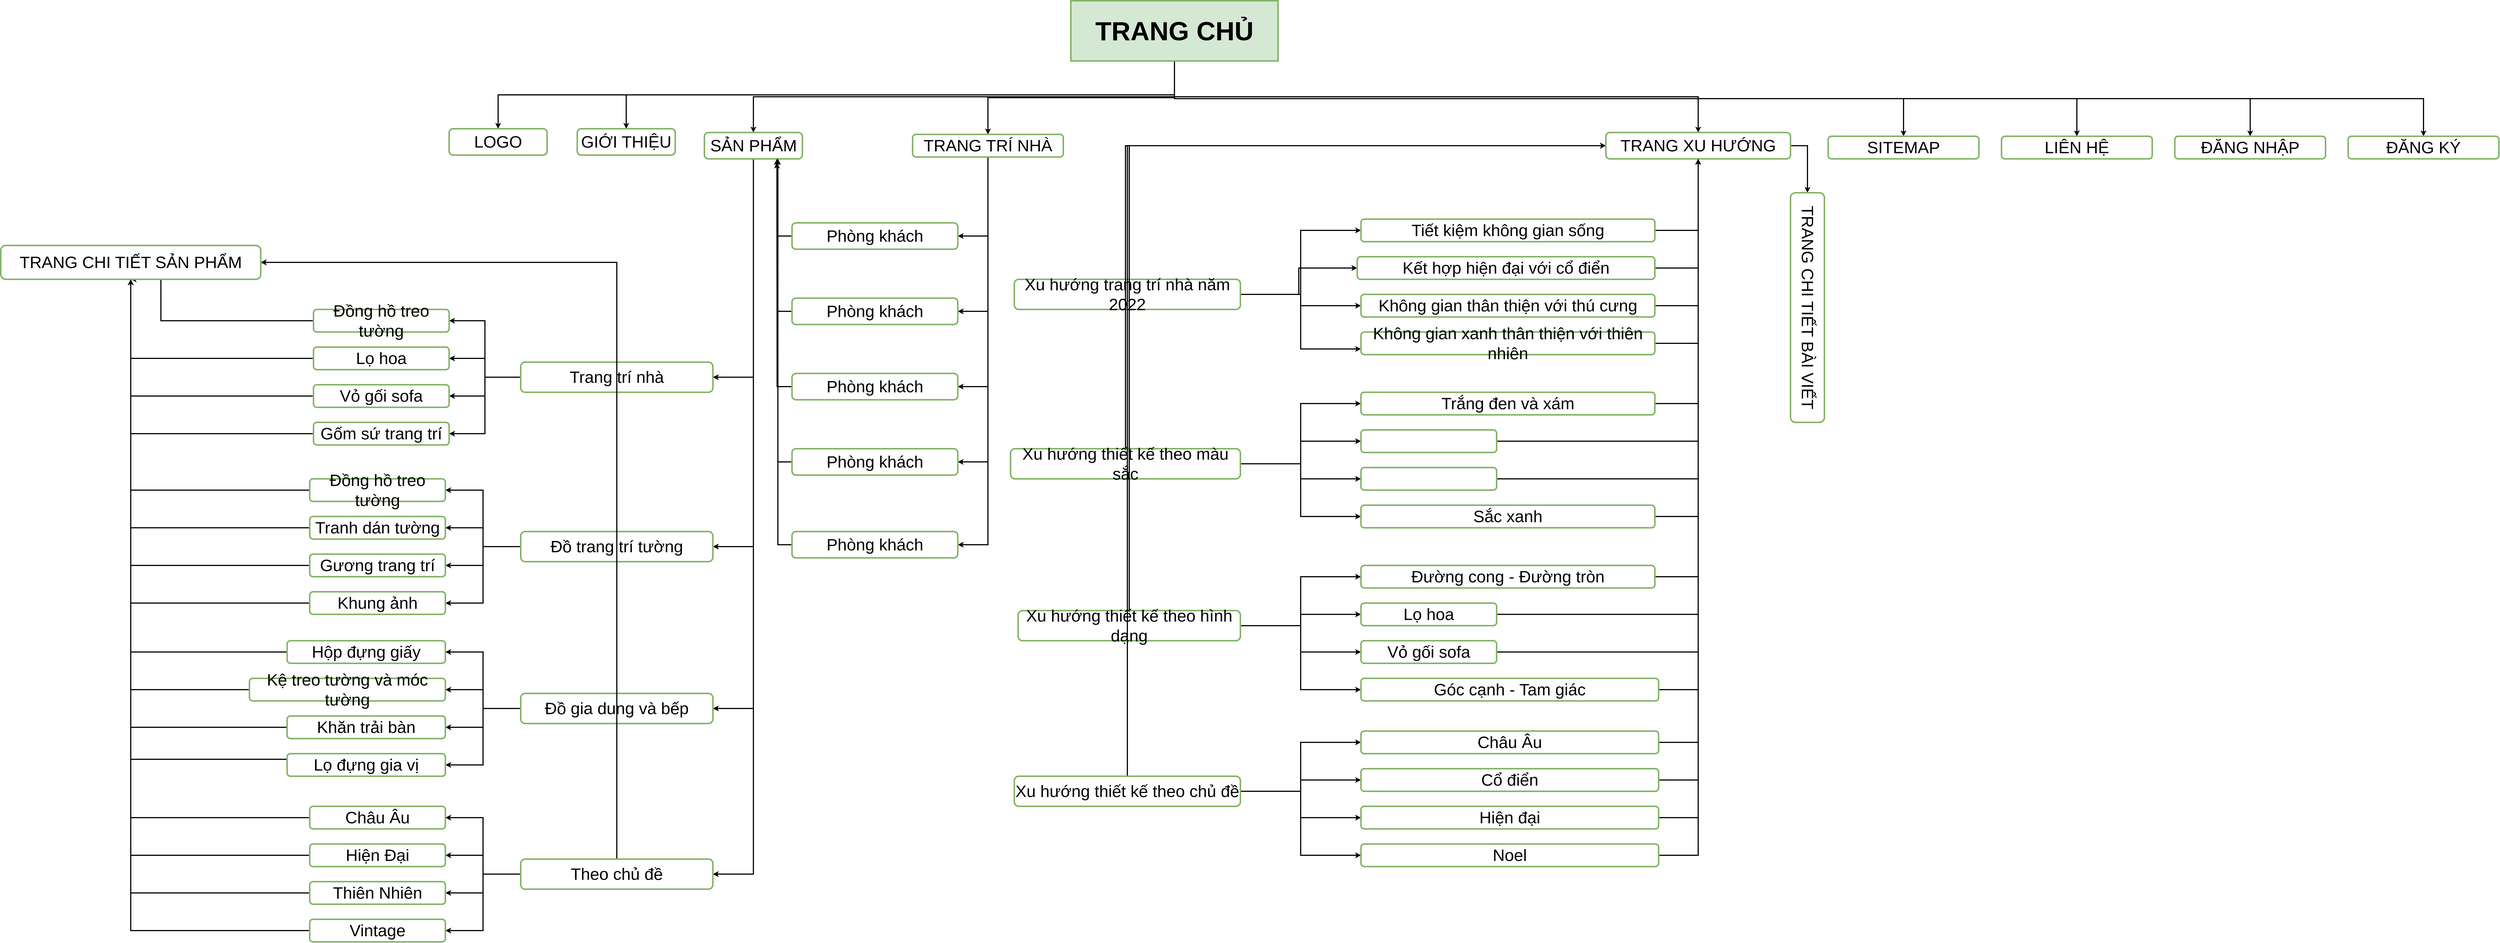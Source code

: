 <mxfile version="17.4.5" type="github">
  <diagram name="Page-1" id="b98fa263-6416-c6ec-5b7d-78bf54ef71d0">
    <mxGraphModel dx="6502.5" dy="1035" grid="1" gridSize="10" guides="1" tooltips="1" connect="1" arrows="1" fold="1" page="1" pageScale="1.5" pageWidth="1169" pageHeight="826" background="none" math="0" shadow="0">
      <root>
        <mxCell id="0" style=";html=1;" />
        <mxCell id="1" style=";html=1;" parent="0" />
        <mxCell id="fT6H2aRPv0KJ0h8OOyfa-198" style="edgeStyle=orthogonalEdgeStyle;rounded=0;orthogonalLoop=1;jettySize=auto;html=1;exitX=0.5;exitY=1;exitDx=0;exitDy=0;entryX=0.5;entryY=0;entryDx=0;entryDy=0;fontSize=44;strokeWidth=3;" parent="1" source="fT6H2aRPv0KJ0h8OOyfa-159" target="fT6H2aRPv0KJ0h8OOyfa-163" edge="1">
          <mxGeometry relative="1" as="geometry" />
        </mxCell>
        <mxCell id="fT6H2aRPv0KJ0h8OOyfa-199" style="edgeStyle=orthogonalEdgeStyle;rounded=0;orthogonalLoop=1;jettySize=auto;html=1;exitX=0.5;exitY=1;exitDx=0;exitDy=0;entryX=0.5;entryY=0;entryDx=0;entryDy=0;fontSize=44;strokeWidth=3;" parent="1" source="fT6H2aRPv0KJ0h8OOyfa-159" target="fT6H2aRPv0KJ0h8OOyfa-166" edge="1">
          <mxGeometry relative="1" as="geometry" />
        </mxCell>
        <mxCell id="fT6H2aRPv0KJ0h8OOyfa-202" style="edgeStyle=orthogonalEdgeStyle;rounded=0;orthogonalLoop=1;jettySize=auto;html=1;exitX=0.5;exitY=1;exitDx=0;exitDy=0;fontSize=44;strokeWidth=3;" parent="1" source="fT6H2aRPv0KJ0h8OOyfa-159" target="fT6H2aRPv0KJ0h8OOyfa-201" edge="1">
          <mxGeometry relative="1" as="geometry" />
        </mxCell>
        <mxCell id="fT6H2aRPv0KJ0h8OOyfa-334" style="edgeStyle=orthogonalEdgeStyle;rounded=0;orthogonalLoop=1;jettySize=auto;html=1;exitX=0.5;exitY=1;exitDx=0;exitDy=0;entryX=0.5;entryY=0;entryDx=0;entryDy=0;fontSize=44;strokeWidth=3;" parent="1" source="fT6H2aRPv0KJ0h8OOyfa-159" target="fT6H2aRPv0KJ0h8OOyfa-276" edge="1">
          <mxGeometry relative="1" as="geometry" />
        </mxCell>
        <mxCell id="fT6H2aRPv0KJ0h8OOyfa-515" style="edgeStyle=orthogonalEdgeStyle;rounded=0;orthogonalLoop=1;jettySize=auto;html=1;exitX=0.5;exitY=1;exitDx=0;exitDy=0;entryX=0.5;entryY=0;entryDx=0;entryDy=0;fontSize=44;strokeWidth=3;" parent="1" source="fT6H2aRPv0KJ0h8OOyfa-159" target="fT6H2aRPv0KJ0h8OOyfa-393" edge="1">
          <mxGeometry relative="1" as="geometry" />
        </mxCell>
        <mxCell id="fT6H2aRPv0KJ0h8OOyfa-521" style="edgeStyle=orthogonalEdgeStyle;rounded=0;orthogonalLoop=1;jettySize=auto;html=1;exitX=0.5;exitY=1;exitDx=0;exitDy=0;entryX=0.5;entryY=0;entryDx=0;entryDy=0;fontSize=44;strokeWidth=3;" parent="1" source="fT6H2aRPv0KJ0h8OOyfa-159" target="fT6H2aRPv0KJ0h8OOyfa-518" edge="1">
          <mxGeometry relative="1" as="geometry" />
        </mxCell>
        <mxCell id="fT6H2aRPv0KJ0h8OOyfa-522" style="edgeStyle=orthogonalEdgeStyle;rounded=0;orthogonalLoop=1;jettySize=auto;html=1;exitX=0.5;exitY=1;exitDx=0;exitDy=0;entryX=0.5;entryY=0;entryDx=0;entryDy=0;fontSize=44;strokeWidth=3;" parent="1" source="fT6H2aRPv0KJ0h8OOyfa-159" target="fT6H2aRPv0KJ0h8OOyfa-519" edge="1">
          <mxGeometry relative="1" as="geometry" />
        </mxCell>
        <mxCell id="fT6H2aRPv0KJ0h8OOyfa-526" style="edgeStyle=orthogonalEdgeStyle;rounded=0;orthogonalLoop=1;jettySize=auto;html=1;exitX=0.5;exitY=1;exitDx=0;exitDy=0;entryX=0.5;entryY=0;entryDx=0;entryDy=0;fontSize=44;strokeWidth=3;" parent="1" source="fT6H2aRPv0KJ0h8OOyfa-159" target="fT6H2aRPv0KJ0h8OOyfa-523" edge="1">
          <mxGeometry relative="1" as="geometry" />
        </mxCell>
        <mxCell id="fT6H2aRPv0KJ0h8OOyfa-527" style="edgeStyle=orthogonalEdgeStyle;rounded=0;orthogonalLoop=1;jettySize=auto;html=1;exitX=0.5;exitY=1;exitDx=0;exitDy=0;entryX=0.5;entryY=0;entryDx=0;entryDy=0;fontSize=44;strokeWidth=3;" parent="1" source="fT6H2aRPv0KJ0h8OOyfa-159" target="fT6H2aRPv0KJ0h8OOyfa-524" edge="1">
          <mxGeometry relative="1" as="geometry" />
        </mxCell>
        <mxCell id="fT6H2aRPv0KJ0h8OOyfa-159" value="TRANG CHỦ" style="rounded=0;whiteSpace=wrap;html=1;strokeColor=#82B366;fontSize=70;fillColor=#d5e8d4;strokeWidth=4;fontStyle=1" parent="1" vertex="1">
          <mxGeometry x="1660" y="1660" width="550" height="160" as="geometry" />
        </mxCell>
        <mxCell id="fT6H2aRPv0KJ0h8OOyfa-163" value="LOGO" style="rounded=1;whiteSpace=wrap;html=1;fontSize=44;strokeColor=#82B366;strokeWidth=4;" parent="1" vertex="1">
          <mxGeometry x="10" y="2000" width="260" height="70" as="geometry" />
        </mxCell>
        <mxCell id="fT6H2aRPv0KJ0h8OOyfa-166" value="GIỚI THIỆU" style="rounded=1;whiteSpace=wrap;html=1;fontSize=44;strokeColor=#82B366;strokeWidth=4;" parent="1" vertex="1">
          <mxGeometry x="350" y="2000" width="260" height="70" as="geometry" />
        </mxCell>
        <mxCell id="fT6H2aRPv0KJ0h8OOyfa-240" style="edgeStyle=orthogonalEdgeStyle;rounded=0;orthogonalLoop=1;jettySize=auto;html=1;exitX=0;exitY=0.5;exitDx=0;exitDy=0;entryX=1;entryY=0.5;entryDx=0;entryDy=0;fontSize=44;strokeWidth=3;" parent="1" source="fT6H2aRPv0KJ0h8OOyfa-184" target="fT6H2aRPv0KJ0h8OOyfa-185" edge="1">
          <mxGeometry relative="1" as="geometry" />
        </mxCell>
        <mxCell id="fT6H2aRPv0KJ0h8OOyfa-243" style="edgeStyle=orthogonalEdgeStyle;rounded=0;orthogonalLoop=1;jettySize=auto;html=1;exitX=0;exitY=0.5;exitDx=0;exitDy=0;entryX=1;entryY=0.5;entryDx=0;entryDy=0;fontSize=44;strokeWidth=3;" parent="1" source="fT6H2aRPv0KJ0h8OOyfa-184" target="fT6H2aRPv0KJ0h8OOyfa-188" edge="1">
          <mxGeometry relative="1" as="geometry" />
        </mxCell>
        <mxCell id="fT6H2aRPv0KJ0h8OOyfa-244" style="edgeStyle=orthogonalEdgeStyle;rounded=0;orthogonalLoop=1;jettySize=auto;html=1;exitX=0;exitY=0.5;exitDx=0;exitDy=0;entryX=1;entryY=0.5;entryDx=0;entryDy=0;fontSize=44;strokeWidth=3;" parent="1" source="fT6H2aRPv0KJ0h8OOyfa-184" target="fT6H2aRPv0KJ0h8OOyfa-187" edge="1">
          <mxGeometry relative="1" as="geometry" />
        </mxCell>
        <mxCell id="fT6H2aRPv0KJ0h8OOyfa-245" style="edgeStyle=orthogonalEdgeStyle;rounded=0;orthogonalLoop=1;jettySize=auto;html=1;exitX=0;exitY=0.5;exitDx=0;exitDy=0;entryX=1;entryY=0.5;entryDx=0;entryDy=0;fontSize=44;strokeWidth=3;" parent="1" source="fT6H2aRPv0KJ0h8OOyfa-184" target="fT6H2aRPv0KJ0h8OOyfa-186" edge="1">
          <mxGeometry relative="1" as="geometry" />
        </mxCell>
        <mxCell id="fT6H2aRPv0KJ0h8OOyfa-313" style="edgeStyle=orthogonalEdgeStyle;rounded=0;orthogonalLoop=1;jettySize=auto;html=1;exitX=0.5;exitY=0;exitDx=0;exitDy=0;entryX=1;entryY=0.5;entryDx=0;entryDy=0;fontSize=44;strokeWidth=3;" parent="1" source="fT6H2aRPv0KJ0h8OOyfa-184" target="fT6H2aRPv0KJ0h8OOyfa-277" edge="1">
          <mxGeometry relative="1" as="geometry" />
        </mxCell>
        <mxCell id="fT6H2aRPv0KJ0h8OOyfa-184" value="Trang trí nhà" style="rounded=1;whiteSpace=wrap;html=1;fontSize=44;strokeColor=#82B366;strokeWidth=4;" parent="1" vertex="1">
          <mxGeometry x="200" y="2620" width="510" height="80" as="geometry" />
        </mxCell>
        <mxCell id="fT6H2aRPv0KJ0h8OOyfa-280" style="edgeStyle=orthogonalEdgeStyle;rounded=0;orthogonalLoop=1;jettySize=auto;html=1;exitX=0;exitY=0.5;exitDx=0;exitDy=0;entryX=0.5;entryY=1;entryDx=0;entryDy=0;fontSize=44;strokeWidth=3;" parent="1" source="fT6H2aRPv0KJ0h8OOyfa-185" target="fT6H2aRPv0KJ0h8OOyfa-277" edge="1">
          <mxGeometry relative="1" as="geometry">
            <Array as="points">
              <mxPoint x="-755" y="2510" />
            </Array>
          </mxGeometry>
        </mxCell>
        <mxCell id="fT6H2aRPv0KJ0h8OOyfa-185" value="Đồng hồ treo tường" style="rounded=1;whiteSpace=wrap;html=1;fontSize=44;strokeColor=#82B366;strokeWidth=4;" parent="1" vertex="1">
          <mxGeometry x="-350" y="2480" width="360" height="60" as="geometry" />
        </mxCell>
        <mxCell id="fT6H2aRPv0KJ0h8OOyfa-281" style="edgeStyle=orthogonalEdgeStyle;rounded=0;orthogonalLoop=1;jettySize=auto;html=1;exitX=0;exitY=0.5;exitDx=0;exitDy=0;entryX=0.5;entryY=1;entryDx=0;entryDy=0;fontSize=44;strokeWidth=3;" parent="1" source="fT6H2aRPv0KJ0h8OOyfa-186" target="fT6H2aRPv0KJ0h8OOyfa-277" edge="1">
          <mxGeometry relative="1" as="geometry" />
        </mxCell>
        <mxCell id="fT6H2aRPv0KJ0h8OOyfa-186" value="Lọ hoa" style="rounded=1;whiteSpace=wrap;html=1;fontSize=44;strokeColor=#82B366;strokeWidth=4;" parent="1" vertex="1">
          <mxGeometry x="-350" y="2580" width="360" height="60" as="geometry" />
        </mxCell>
        <mxCell id="fT6H2aRPv0KJ0h8OOyfa-282" style="edgeStyle=orthogonalEdgeStyle;rounded=0;orthogonalLoop=1;jettySize=auto;html=1;exitX=0;exitY=0.5;exitDx=0;exitDy=0;entryX=0.5;entryY=1;entryDx=0;entryDy=0;fontSize=44;strokeWidth=3;" parent="1" source="fT6H2aRPv0KJ0h8OOyfa-187" target="fT6H2aRPv0KJ0h8OOyfa-277" edge="1">
          <mxGeometry relative="1" as="geometry" />
        </mxCell>
        <mxCell id="fT6H2aRPv0KJ0h8OOyfa-187" value="Vỏ gối sofa" style="rounded=1;whiteSpace=wrap;html=1;fontSize=44;strokeColor=#82B366;strokeWidth=4;" parent="1" vertex="1">
          <mxGeometry x="-350" y="2680" width="360" height="60" as="geometry" />
        </mxCell>
        <mxCell id="fT6H2aRPv0KJ0h8OOyfa-284" style="edgeStyle=orthogonalEdgeStyle;rounded=0;orthogonalLoop=1;jettySize=auto;html=1;exitX=0;exitY=0.5;exitDx=0;exitDy=0;entryX=0.5;entryY=1;entryDx=0;entryDy=0;fontSize=44;strokeWidth=3;" parent="1" source="fT6H2aRPv0KJ0h8OOyfa-188" target="fT6H2aRPv0KJ0h8OOyfa-277" edge="1">
          <mxGeometry relative="1" as="geometry" />
        </mxCell>
        <mxCell id="fT6H2aRPv0KJ0h8OOyfa-188" value="Gốm sứ trang trí" style="rounded=1;whiteSpace=wrap;html=1;fontSize=44;strokeColor=#82B366;strokeWidth=4;" parent="1" vertex="1">
          <mxGeometry x="-350" y="2780" width="360" height="60" as="geometry" />
        </mxCell>
        <mxCell id="fT6H2aRPv0KJ0h8OOyfa-203" style="edgeStyle=orthogonalEdgeStyle;rounded=0;orthogonalLoop=1;jettySize=auto;html=1;exitX=0.5;exitY=1;exitDx=0;exitDy=0;fontSize=44;strokeWidth=3;entryX=1;entryY=0.5;entryDx=0;entryDy=0;entryPerimeter=0;" parent="1" source="fT6H2aRPv0KJ0h8OOyfa-201" target="fT6H2aRPv0KJ0h8OOyfa-184" edge="1">
          <mxGeometry relative="1" as="geometry" />
        </mxCell>
        <mxCell id="fT6H2aRPv0KJ0h8OOyfa-273" style="edgeStyle=orthogonalEdgeStyle;rounded=0;orthogonalLoop=1;jettySize=auto;html=1;exitX=0.5;exitY=1;exitDx=0;exitDy=0;entryX=1;entryY=0.5;entryDx=0;entryDy=0;fontSize=44;strokeWidth=3;" parent="1" source="fT6H2aRPv0KJ0h8OOyfa-201" target="fT6H2aRPv0KJ0h8OOyfa-250" edge="1">
          <mxGeometry relative="1" as="geometry" />
        </mxCell>
        <mxCell id="fT6H2aRPv0KJ0h8OOyfa-274" style="edgeStyle=orthogonalEdgeStyle;rounded=0;orthogonalLoop=1;jettySize=auto;html=1;exitX=0.5;exitY=1;exitDx=0;exitDy=0;entryX=1;entryY=0.5;entryDx=0;entryDy=0;fontSize=44;strokeWidth=3;" parent="1" source="fT6H2aRPv0KJ0h8OOyfa-201" target="fT6H2aRPv0KJ0h8OOyfa-259" edge="1">
          <mxGeometry relative="1" as="geometry" />
        </mxCell>
        <mxCell id="fT6H2aRPv0KJ0h8OOyfa-275" style="edgeStyle=orthogonalEdgeStyle;rounded=0;orthogonalLoop=1;jettySize=auto;html=1;exitX=0.5;exitY=1;exitDx=0;exitDy=0;entryX=1;entryY=0.5;entryDx=0;entryDy=0;fontSize=44;strokeWidth=3;" parent="1" source="fT6H2aRPv0KJ0h8OOyfa-201" target="fT6H2aRPv0KJ0h8OOyfa-268" edge="1">
          <mxGeometry relative="1" as="geometry" />
        </mxCell>
        <mxCell id="fT6H2aRPv0KJ0h8OOyfa-201" value="SẢN PHẨM" style="rounded=1;whiteSpace=wrap;html=1;fontSize=44;strokeColor=#82B366;strokeWidth=4;" parent="1" vertex="1">
          <mxGeometry x="687.5" y="2010" width="260" height="70" as="geometry" />
        </mxCell>
        <mxCell id="fT6H2aRPv0KJ0h8OOyfa-246" style="edgeStyle=orthogonalEdgeStyle;rounded=0;orthogonalLoop=1;jettySize=auto;html=1;exitX=0;exitY=0.5;exitDx=0;exitDy=0;entryX=1;entryY=0.5;entryDx=0;entryDy=0;fontSize=44;strokeWidth=3;" parent="1" source="fT6H2aRPv0KJ0h8OOyfa-250" target="fT6H2aRPv0KJ0h8OOyfa-251" edge="1">
          <mxGeometry relative="1" as="geometry" />
        </mxCell>
        <mxCell id="fT6H2aRPv0KJ0h8OOyfa-247" style="edgeStyle=orthogonalEdgeStyle;rounded=0;orthogonalLoop=1;jettySize=auto;html=1;exitX=0;exitY=0.5;exitDx=0;exitDy=0;entryX=1;entryY=0.5;entryDx=0;entryDy=0;fontSize=44;strokeWidth=3;" parent="1" source="fT6H2aRPv0KJ0h8OOyfa-250" target="fT6H2aRPv0KJ0h8OOyfa-254" edge="1">
          <mxGeometry relative="1" as="geometry" />
        </mxCell>
        <mxCell id="fT6H2aRPv0KJ0h8OOyfa-248" style="edgeStyle=orthogonalEdgeStyle;rounded=0;orthogonalLoop=1;jettySize=auto;html=1;exitX=0;exitY=0.5;exitDx=0;exitDy=0;entryX=1;entryY=0.5;entryDx=0;entryDy=0;fontSize=44;strokeWidth=3;" parent="1" source="fT6H2aRPv0KJ0h8OOyfa-250" target="fT6H2aRPv0KJ0h8OOyfa-253" edge="1">
          <mxGeometry relative="1" as="geometry" />
        </mxCell>
        <mxCell id="fT6H2aRPv0KJ0h8OOyfa-249" style="edgeStyle=orthogonalEdgeStyle;rounded=0;orthogonalLoop=1;jettySize=auto;html=1;exitX=0;exitY=0.5;exitDx=0;exitDy=0;entryX=1;entryY=0.5;entryDx=0;entryDy=0;fontSize=44;strokeWidth=3;" parent="1" source="fT6H2aRPv0KJ0h8OOyfa-250" target="fT6H2aRPv0KJ0h8OOyfa-252" edge="1">
          <mxGeometry relative="1" as="geometry" />
        </mxCell>
        <mxCell id="fT6H2aRPv0KJ0h8OOyfa-299" style="edgeStyle=orthogonalEdgeStyle;rounded=0;orthogonalLoop=1;jettySize=auto;html=1;exitX=0.5;exitY=0;exitDx=0;exitDy=0;entryX=1;entryY=0.5;entryDx=0;entryDy=0;fontSize=44;strokeWidth=3;" parent="1" source="fT6H2aRPv0KJ0h8OOyfa-250" target="fT6H2aRPv0KJ0h8OOyfa-277" edge="1">
          <mxGeometry relative="1" as="geometry" />
        </mxCell>
        <mxCell id="fT6H2aRPv0KJ0h8OOyfa-301" style="edgeStyle=orthogonalEdgeStyle;rounded=0;orthogonalLoop=1;jettySize=auto;html=1;exitX=0.5;exitY=0;exitDx=0;exitDy=0;entryX=1;entryY=0.5;entryDx=0;entryDy=0;fontSize=44;strokeWidth=3;" parent="1" source="fT6H2aRPv0KJ0h8OOyfa-250" target="fT6H2aRPv0KJ0h8OOyfa-277" edge="1">
          <mxGeometry relative="1" as="geometry" />
        </mxCell>
        <mxCell id="fT6H2aRPv0KJ0h8OOyfa-250" value="Đồ trang trí tường" style="rounded=1;whiteSpace=wrap;html=1;fontSize=44;strokeColor=#82B366;strokeWidth=4;" parent="1" vertex="1">
          <mxGeometry x="200" y="3070" width="510" height="80" as="geometry" />
        </mxCell>
        <mxCell id="fT6H2aRPv0KJ0h8OOyfa-285" style="edgeStyle=orthogonalEdgeStyle;rounded=0;orthogonalLoop=1;jettySize=auto;html=1;exitX=0;exitY=0.5;exitDx=0;exitDy=0;entryX=0.5;entryY=1;entryDx=0;entryDy=0;fontSize=44;strokeWidth=3;" parent="1" source="fT6H2aRPv0KJ0h8OOyfa-251" target="fT6H2aRPv0KJ0h8OOyfa-277" edge="1">
          <mxGeometry relative="1" as="geometry" />
        </mxCell>
        <mxCell id="fT6H2aRPv0KJ0h8OOyfa-251" value="Đồng hồ treo tường" style="rounded=1;whiteSpace=wrap;html=1;fontSize=44;strokeColor=#82B366;strokeWidth=4;" parent="1" vertex="1">
          <mxGeometry x="-360" y="2930" width="360" height="60" as="geometry" />
        </mxCell>
        <mxCell id="fT6H2aRPv0KJ0h8OOyfa-312" style="edgeStyle=orthogonalEdgeStyle;rounded=0;orthogonalLoop=1;jettySize=auto;html=1;exitX=0;exitY=0.5;exitDx=0;exitDy=0;entryX=0.5;entryY=1;entryDx=0;entryDy=0;fontSize=44;strokeWidth=3;" parent="1" source="fT6H2aRPv0KJ0h8OOyfa-252" target="fT6H2aRPv0KJ0h8OOyfa-277" edge="1">
          <mxGeometry relative="1" as="geometry" />
        </mxCell>
        <mxCell id="fT6H2aRPv0KJ0h8OOyfa-252" value="Tranh dán tường" style="rounded=1;whiteSpace=wrap;html=1;fontSize=44;strokeColor=#82B366;strokeWidth=4;" parent="1" vertex="1">
          <mxGeometry x="-360" y="3030" width="360" height="60" as="geometry" />
        </mxCell>
        <mxCell id="fT6H2aRPv0KJ0h8OOyfa-287" style="edgeStyle=orthogonalEdgeStyle;rounded=0;orthogonalLoop=1;jettySize=auto;html=1;exitX=0;exitY=0.5;exitDx=0;exitDy=0;entryX=0.5;entryY=1;entryDx=0;entryDy=0;fontSize=44;strokeWidth=3;" parent="1" source="fT6H2aRPv0KJ0h8OOyfa-253" target="fT6H2aRPv0KJ0h8OOyfa-277" edge="1">
          <mxGeometry relative="1" as="geometry" />
        </mxCell>
        <mxCell id="fT6H2aRPv0KJ0h8OOyfa-253" value="Gương trang trí" style="rounded=1;whiteSpace=wrap;html=1;fontSize=44;strokeColor=#82B366;strokeWidth=4;" parent="1" vertex="1">
          <mxGeometry x="-360" y="3130" width="360" height="60" as="geometry" />
        </mxCell>
        <mxCell id="fT6H2aRPv0KJ0h8OOyfa-311" style="edgeStyle=orthogonalEdgeStyle;rounded=0;orthogonalLoop=1;jettySize=auto;html=1;exitX=0;exitY=0.5;exitDx=0;exitDy=0;fontSize=44;strokeWidth=3;entryX=0.5;entryY=1;entryDx=0;entryDy=0;" parent="1" source="fT6H2aRPv0KJ0h8OOyfa-254" target="fT6H2aRPv0KJ0h8OOyfa-277" edge="1">
          <mxGeometry relative="1" as="geometry">
            <mxPoint x="-1370" y="2340" as="targetPoint" />
          </mxGeometry>
        </mxCell>
        <mxCell id="fT6H2aRPv0KJ0h8OOyfa-254" value="Khung ảnh" style="rounded=1;whiteSpace=wrap;html=1;fontSize=44;strokeColor=#82B366;strokeWidth=4;" parent="1" vertex="1">
          <mxGeometry x="-360" y="3230" width="360" height="60" as="geometry" />
        </mxCell>
        <mxCell id="fT6H2aRPv0KJ0h8OOyfa-255" style="edgeStyle=orthogonalEdgeStyle;rounded=0;orthogonalLoop=1;jettySize=auto;html=1;exitX=0;exitY=0.5;exitDx=0;exitDy=0;entryX=1;entryY=0.5;entryDx=0;entryDy=0;fontSize=44;strokeWidth=3;" parent="1" source="fT6H2aRPv0KJ0h8OOyfa-259" target="fT6H2aRPv0KJ0h8OOyfa-260" edge="1">
          <mxGeometry relative="1" as="geometry" />
        </mxCell>
        <mxCell id="fT6H2aRPv0KJ0h8OOyfa-256" style="edgeStyle=orthogonalEdgeStyle;rounded=0;orthogonalLoop=1;jettySize=auto;html=1;exitX=0;exitY=0.5;exitDx=0;exitDy=0;entryX=1;entryY=0.5;entryDx=0;entryDy=0;fontSize=44;strokeWidth=3;" parent="1" source="fT6H2aRPv0KJ0h8OOyfa-259" target="fT6H2aRPv0KJ0h8OOyfa-263" edge="1">
          <mxGeometry relative="1" as="geometry" />
        </mxCell>
        <mxCell id="fT6H2aRPv0KJ0h8OOyfa-257" style="edgeStyle=orthogonalEdgeStyle;rounded=0;orthogonalLoop=1;jettySize=auto;html=1;exitX=0;exitY=0.5;exitDx=0;exitDy=0;entryX=1;entryY=0.5;entryDx=0;entryDy=0;fontSize=44;strokeWidth=3;" parent="1" source="fT6H2aRPv0KJ0h8OOyfa-259" target="fT6H2aRPv0KJ0h8OOyfa-262" edge="1">
          <mxGeometry relative="1" as="geometry" />
        </mxCell>
        <mxCell id="fT6H2aRPv0KJ0h8OOyfa-258" style="edgeStyle=orthogonalEdgeStyle;rounded=0;orthogonalLoop=1;jettySize=auto;html=1;exitX=0;exitY=0.5;exitDx=0;exitDy=0;entryX=1;entryY=0.5;entryDx=0;entryDy=0;fontSize=44;strokeWidth=3;" parent="1" source="fT6H2aRPv0KJ0h8OOyfa-259" target="fT6H2aRPv0KJ0h8OOyfa-261" edge="1">
          <mxGeometry relative="1" as="geometry" />
        </mxCell>
        <mxCell id="fT6H2aRPv0KJ0h8OOyfa-302" style="edgeStyle=orthogonalEdgeStyle;rounded=0;orthogonalLoop=1;jettySize=auto;html=1;exitX=0.5;exitY=0;exitDx=0;exitDy=0;fontSize=44;strokeWidth=3;entryX=1;entryY=0.5;entryDx=0;entryDy=0;" parent="1" source="fT6H2aRPv0KJ0h8OOyfa-259" target="fT6H2aRPv0KJ0h8OOyfa-277" edge="1">
          <mxGeometry relative="1" as="geometry">
            <mxPoint x="-510" y="2280" as="targetPoint" />
          </mxGeometry>
        </mxCell>
        <mxCell id="fT6H2aRPv0KJ0h8OOyfa-259" value="Đồ gia dung và bếp" style="rounded=1;whiteSpace=wrap;html=1;fontSize=44;strokeColor=#82B366;strokeWidth=4;" parent="1" vertex="1">
          <mxGeometry x="200" y="3500" width="510" height="80" as="geometry" />
        </mxCell>
        <mxCell id="fT6H2aRPv0KJ0h8OOyfa-310" style="edgeStyle=orthogonalEdgeStyle;rounded=0;orthogonalLoop=1;jettySize=auto;html=1;exitX=0;exitY=0.5;exitDx=0;exitDy=0;entryX=0.5;entryY=1;entryDx=0;entryDy=0;fontSize=44;strokeWidth=3;" parent="1" source="fT6H2aRPv0KJ0h8OOyfa-260" target="fT6H2aRPv0KJ0h8OOyfa-277" edge="1">
          <mxGeometry relative="1" as="geometry" />
        </mxCell>
        <mxCell id="fT6H2aRPv0KJ0h8OOyfa-260" value="Hộp đựng giấy" style="rounded=1;whiteSpace=wrap;html=1;fontSize=44;strokeColor=#82B366;strokeWidth=4;" parent="1" vertex="1">
          <mxGeometry x="-420" y="3360" width="420" height="60" as="geometry" />
        </mxCell>
        <mxCell id="fT6H2aRPv0KJ0h8OOyfa-290" style="edgeStyle=orthogonalEdgeStyle;rounded=0;orthogonalLoop=1;jettySize=auto;html=1;exitX=0;exitY=0.5;exitDx=0;exitDy=0;entryX=0.5;entryY=1;entryDx=0;entryDy=0;fontSize=44;strokeWidth=3;" parent="1" source="fT6H2aRPv0KJ0h8OOyfa-261" target="fT6H2aRPv0KJ0h8OOyfa-277" edge="1">
          <mxGeometry relative="1" as="geometry" />
        </mxCell>
        <mxCell id="fT6H2aRPv0KJ0h8OOyfa-261" value="Kệ treo tường và móc tường" style="rounded=1;whiteSpace=wrap;html=1;fontSize=44;strokeColor=#82B366;strokeWidth=4;" parent="1" vertex="1">
          <mxGeometry x="-520" y="3460" width="520" height="60" as="geometry" />
        </mxCell>
        <mxCell id="fT6H2aRPv0KJ0h8OOyfa-308" style="edgeStyle=orthogonalEdgeStyle;rounded=0;orthogonalLoop=1;jettySize=auto;html=1;exitX=0;exitY=0.5;exitDx=0;exitDy=0;entryX=0.5;entryY=1;entryDx=0;entryDy=0;fontSize=44;strokeWidth=3;" parent="1" source="fT6H2aRPv0KJ0h8OOyfa-262" target="fT6H2aRPv0KJ0h8OOyfa-277" edge="1">
          <mxGeometry relative="1" as="geometry" />
        </mxCell>
        <mxCell id="fT6H2aRPv0KJ0h8OOyfa-262" value="Khăn trải bàn" style="rounded=1;whiteSpace=wrap;html=1;fontSize=44;strokeColor=#82B366;strokeWidth=4;" parent="1" vertex="1">
          <mxGeometry x="-420" y="3560" width="420" height="60" as="geometry" />
        </mxCell>
        <mxCell id="fT6H2aRPv0KJ0h8OOyfa-292" style="edgeStyle=orthogonalEdgeStyle;rounded=0;orthogonalLoop=1;jettySize=auto;html=1;exitX=0;exitY=0.25;exitDx=0;exitDy=0;entryX=0.5;entryY=1;entryDx=0;entryDy=0;fontSize=44;strokeWidth=3;" parent="1" source="fT6H2aRPv0KJ0h8OOyfa-263" target="fT6H2aRPv0KJ0h8OOyfa-277" edge="1">
          <mxGeometry relative="1" as="geometry" />
        </mxCell>
        <mxCell id="fT6H2aRPv0KJ0h8OOyfa-263" value="Lọ đựng gia vị" style="rounded=1;whiteSpace=wrap;html=1;fontSize=44;strokeColor=#82B366;strokeWidth=4;" parent="1" vertex="1">
          <mxGeometry x="-420" y="3660" width="420" height="60" as="geometry" />
        </mxCell>
        <mxCell id="fT6H2aRPv0KJ0h8OOyfa-264" style="edgeStyle=orthogonalEdgeStyle;rounded=0;orthogonalLoop=1;jettySize=auto;html=1;exitX=0;exitY=0.5;exitDx=0;exitDy=0;entryX=1;entryY=0.5;entryDx=0;entryDy=0;fontSize=44;strokeWidth=3;" parent="1" source="fT6H2aRPv0KJ0h8OOyfa-268" target="fT6H2aRPv0KJ0h8OOyfa-269" edge="1">
          <mxGeometry relative="1" as="geometry" />
        </mxCell>
        <mxCell id="fT6H2aRPv0KJ0h8OOyfa-265" style="edgeStyle=orthogonalEdgeStyle;rounded=0;orthogonalLoop=1;jettySize=auto;html=1;exitX=0;exitY=0.5;exitDx=0;exitDy=0;entryX=1;entryY=0.5;entryDx=0;entryDy=0;fontSize=44;strokeWidth=3;" parent="1" source="fT6H2aRPv0KJ0h8OOyfa-268" target="fT6H2aRPv0KJ0h8OOyfa-272" edge="1">
          <mxGeometry relative="1" as="geometry" />
        </mxCell>
        <mxCell id="fT6H2aRPv0KJ0h8OOyfa-266" style="edgeStyle=orthogonalEdgeStyle;rounded=0;orthogonalLoop=1;jettySize=auto;html=1;exitX=0;exitY=0.5;exitDx=0;exitDy=0;entryX=1;entryY=0.5;entryDx=0;entryDy=0;fontSize=44;strokeWidth=3;" parent="1" source="fT6H2aRPv0KJ0h8OOyfa-268" target="fT6H2aRPv0KJ0h8OOyfa-271" edge="1">
          <mxGeometry relative="1" as="geometry" />
        </mxCell>
        <mxCell id="fT6H2aRPv0KJ0h8OOyfa-267" style="edgeStyle=orthogonalEdgeStyle;rounded=0;orthogonalLoop=1;jettySize=auto;html=1;exitX=0;exitY=0.5;exitDx=0;exitDy=0;entryX=1;entryY=0.5;entryDx=0;entryDy=0;fontSize=44;strokeWidth=3;" parent="1" source="fT6H2aRPv0KJ0h8OOyfa-268" target="fT6H2aRPv0KJ0h8OOyfa-270" edge="1">
          <mxGeometry relative="1" as="geometry" />
        </mxCell>
        <mxCell id="fT6H2aRPv0KJ0h8OOyfa-306" style="edgeStyle=orthogonalEdgeStyle;rounded=0;orthogonalLoop=1;jettySize=auto;html=1;exitX=0.5;exitY=0;exitDx=0;exitDy=0;entryX=1;entryY=0.5;entryDx=0;entryDy=0;fontSize=44;strokeWidth=3;" parent="1" source="fT6H2aRPv0KJ0h8OOyfa-268" target="fT6H2aRPv0KJ0h8OOyfa-277" edge="1">
          <mxGeometry relative="1" as="geometry" />
        </mxCell>
        <mxCell id="fT6H2aRPv0KJ0h8OOyfa-268" value="Theo chủ đề" style="rounded=1;whiteSpace=wrap;html=1;fontSize=44;strokeColor=#82B366;strokeWidth=4;" parent="1" vertex="1">
          <mxGeometry x="200" y="3940" width="510" height="80" as="geometry" />
        </mxCell>
        <mxCell id="fT6H2aRPv0KJ0h8OOyfa-293" style="edgeStyle=orthogonalEdgeStyle;rounded=0;orthogonalLoop=1;jettySize=auto;html=1;exitX=0;exitY=0.5;exitDx=0;exitDy=0;entryX=0.5;entryY=1;entryDx=0;entryDy=0;fontSize=44;strokeWidth=3;" parent="1" source="fT6H2aRPv0KJ0h8OOyfa-269" target="fT6H2aRPv0KJ0h8OOyfa-277" edge="1">
          <mxGeometry relative="1" as="geometry" />
        </mxCell>
        <mxCell id="fT6H2aRPv0KJ0h8OOyfa-269" value="Châu Âu" style="rounded=1;whiteSpace=wrap;html=1;fontSize=44;strokeColor=#82B366;strokeWidth=4;" parent="1" vertex="1">
          <mxGeometry x="-360" y="3800" width="360" height="60" as="geometry" />
        </mxCell>
        <mxCell id="fT6H2aRPv0KJ0h8OOyfa-294" style="edgeStyle=orthogonalEdgeStyle;rounded=0;orthogonalLoop=1;jettySize=auto;html=1;exitX=0;exitY=0.5;exitDx=0;exitDy=0;fontSize=44;strokeWidth=3;entryX=0.5;entryY=1;entryDx=0;entryDy=0;" parent="1" source="fT6H2aRPv0KJ0h8OOyfa-270" target="fT6H2aRPv0KJ0h8OOyfa-277" edge="1">
          <mxGeometry relative="1" as="geometry">
            <mxPoint x="-760" y="2330" as="targetPoint" />
          </mxGeometry>
        </mxCell>
        <mxCell id="fT6H2aRPv0KJ0h8OOyfa-270" value="Hiện Đại" style="rounded=1;whiteSpace=wrap;html=1;fontSize=44;strokeColor=#82B366;strokeWidth=4;" parent="1" vertex="1">
          <mxGeometry x="-360" y="3900" width="360" height="60" as="geometry" />
        </mxCell>
        <mxCell id="fT6H2aRPv0KJ0h8OOyfa-295" style="edgeStyle=orthogonalEdgeStyle;rounded=0;orthogonalLoop=1;jettySize=auto;html=1;exitX=0;exitY=0.5;exitDx=0;exitDy=0;fontSize=44;strokeWidth=3;entryX=0.5;entryY=1;entryDx=0;entryDy=0;" parent="1" source="fT6H2aRPv0KJ0h8OOyfa-271" target="fT6H2aRPv0KJ0h8OOyfa-277" edge="1">
          <mxGeometry relative="1" as="geometry">
            <mxPoint x="-750" y="2320" as="targetPoint" />
          </mxGeometry>
        </mxCell>
        <mxCell id="fT6H2aRPv0KJ0h8OOyfa-271" value="Thiên Nhiên" style="rounded=1;whiteSpace=wrap;html=1;fontSize=44;strokeColor=#82B366;strokeWidth=4;" parent="1" vertex="1">
          <mxGeometry x="-360" y="4000" width="360" height="60" as="geometry" />
        </mxCell>
        <mxCell id="fT6H2aRPv0KJ0h8OOyfa-309" style="edgeStyle=orthogonalEdgeStyle;rounded=0;orthogonalLoop=1;jettySize=auto;html=1;exitX=0;exitY=0.5;exitDx=0;exitDy=0;entryX=0.5;entryY=1;entryDx=0;entryDy=0;fontSize=44;strokeWidth=3;" parent="1" source="fT6H2aRPv0KJ0h8OOyfa-272" target="fT6H2aRPv0KJ0h8OOyfa-277" edge="1">
          <mxGeometry relative="1" as="geometry" />
        </mxCell>
        <mxCell id="fT6H2aRPv0KJ0h8OOyfa-272" value="Vintage" style="rounded=1;whiteSpace=wrap;html=1;fontSize=44;strokeColor=#82B366;strokeWidth=4;" parent="1" vertex="1">
          <mxGeometry x="-360" y="4100" width="360" height="60" as="geometry" />
        </mxCell>
        <mxCell id="fT6H2aRPv0KJ0h8OOyfa-320" style="edgeStyle=orthogonalEdgeStyle;rounded=0;orthogonalLoop=1;jettySize=auto;html=1;exitX=0.5;exitY=1;exitDx=0;exitDy=0;entryX=1;entryY=0.5;entryDx=0;entryDy=0;fontSize=44;strokeWidth=3;" parent="1" source="fT6H2aRPv0KJ0h8OOyfa-276" target="fT6H2aRPv0KJ0h8OOyfa-314" edge="1">
          <mxGeometry relative="1" as="geometry" />
        </mxCell>
        <mxCell id="fT6H2aRPv0KJ0h8OOyfa-321" style="edgeStyle=orthogonalEdgeStyle;rounded=0;orthogonalLoop=1;jettySize=auto;html=1;exitX=0.5;exitY=1;exitDx=0;exitDy=0;entryX=1;entryY=0.5;entryDx=0;entryDy=0;fontSize=44;strokeWidth=3;" parent="1" source="fT6H2aRPv0KJ0h8OOyfa-276" target="fT6H2aRPv0KJ0h8OOyfa-315" edge="1">
          <mxGeometry relative="1" as="geometry" />
        </mxCell>
        <mxCell id="fT6H2aRPv0KJ0h8OOyfa-322" style="edgeStyle=orthogonalEdgeStyle;rounded=0;orthogonalLoop=1;jettySize=auto;html=1;exitX=0.5;exitY=1;exitDx=0;exitDy=0;entryX=1;entryY=0.5;entryDx=0;entryDy=0;fontSize=44;strokeWidth=3;" parent="1" source="fT6H2aRPv0KJ0h8OOyfa-276" target="fT6H2aRPv0KJ0h8OOyfa-316" edge="1">
          <mxGeometry relative="1" as="geometry" />
        </mxCell>
        <mxCell id="fT6H2aRPv0KJ0h8OOyfa-323" style="edgeStyle=orthogonalEdgeStyle;rounded=0;orthogonalLoop=1;jettySize=auto;html=1;exitX=0.5;exitY=1;exitDx=0;exitDy=0;entryX=1;entryY=0.5;entryDx=0;entryDy=0;fontSize=44;strokeWidth=3;" parent="1" source="fT6H2aRPv0KJ0h8OOyfa-276" target="fT6H2aRPv0KJ0h8OOyfa-317" edge="1">
          <mxGeometry relative="1" as="geometry" />
        </mxCell>
        <mxCell id="fT6H2aRPv0KJ0h8OOyfa-324" style="edgeStyle=orthogonalEdgeStyle;rounded=0;orthogonalLoop=1;jettySize=auto;html=1;exitX=0.5;exitY=1;exitDx=0;exitDy=0;entryX=1;entryY=0.5;entryDx=0;entryDy=0;fontSize=44;strokeWidth=3;" parent="1" source="fT6H2aRPv0KJ0h8OOyfa-276" target="fT6H2aRPv0KJ0h8OOyfa-318" edge="1">
          <mxGeometry relative="1" as="geometry" />
        </mxCell>
        <mxCell id="fT6H2aRPv0KJ0h8OOyfa-276" value="TRANG TRÍ NHÀ" style="rounded=1;whiteSpace=wrap;html=1;fontSize=44;strokeColor=#82B366;strokeWidth=4;" parent="1" vertex="1">
          <mxGeometry x="1240" y="2015" width="400" height="60" as="geometry" />
        </mxCell>
        <mxCell id="fT6H2aRPv0KJ0h8OOyfa-277" value="TRANG CHI TIẾT SẢN PHẨM" style="rounded=1;whiteSpace=wrap;html=1;fontSize=44;strokeColor=#82B366;strokeWidth=4;" parent="1" vertex="1">
          <mxGeometry x="-1180" y="2310" width="690" height="90" as="geometry" />
        </mxCell>
        <mxCell id="fT6H2aRPv0KJ0h8OOyfa-328" style="edgeStyle=orthogonalEdgeStyle;rounded=0;orthogonalLoop=1;jettySize=auto;html=1;exitX=0;exitY=0.5;exitDx=0;exitDy=0;fontSize=44;strokeWidth=3;" parent="1" source="fT6H2aRPv0KJ0h8OOyfa-314" edge="1">
          <mxGeometry relative="1" as="geometry">
            <mxPoint x="880.0" y="2080" as="targetPoint" />
          </mxGeometry>
        </mxCell>
        <mxCell id="fT6H2aRPv0KJ0h8OOyfa-314" value="Phòng khách" style="rounded=1;whiteSpace=wrap;html=1;fontSize=44;strokeColor=#82B366;strokeWidth=4;" parent="1" vertex="1">
          <mxGeometry x="920" y="2250" width="440" height="70" as="geometry" />
        </mxCell>
        <mxCell id="fT6H2aRPv0KJ0h8OOyfa-327" style="edgeStyle=orthogonalEdgeStyle;rounded=0;orthogonalLoop=1;jettySize=auto;html=1;exitX=0;exitY=0.5;exitDx=0;exitDy=0;fontSize=44;strokeWidth=3;" parent="1" source="fT6H2aRPv0KJ0h8OOyfa-315" edge="1">
          <mxGeometry relative="1" as="geometry">
            <mxPoint x="880.0" y="2080" as="targetPoint" />
          </mxGeometry>
        </mxCell>
        <mxCell id="fT6H2aRPv0KJ0h8OOyfa-315" value="Phòng khách" style="rounded=1;whiteSpace=wrap;html=1;fontSize=44;strokeColor=#82B366;strokeWidth=4;" parent="1" vertex="1">
          <mxGeometry x="920" y="2450" width="440" height="70" as="geometry" />
        </mxCell>
        <mxCell id="fT6H2aRPv0KJ0h8OOyfa-329" style="edgeStyle=orthogonalEdgeStyle;rounded=0;orthogonalLoop=1;jettySize=auto;html=1;exitX=0;exitY=0.5;exitDx=0;exitDy=0;fontSize=44;strokeWidth=3;" parent="1" source="fT6H2aRPv0KJ0h8OOyfa-316" edge="1">
          <mxGeometry relative="1" as="geometry">
            <mxPoint x="880.0" y="2090" as="targetPoint" />
          </mxGeometry>
        </mxCell>
        <mxCell id="fT6H2aRPv0KJ0h8OOyfa-316" value="Phòng khách" style="rounded=1;whiteSpace=wrap;html=1;fontSize=44;strokeColor=#82B366;strokeWidth=4;" parent="1" vertex="1">
          <mxGeometry x="920" y="2650" width="440" height="70" as="geometry" />
        </mxCell>
        <mxCell id="fT6H2aRPv0KJ0h8OOyfa-331" style="edgeStyle=orthogonalEdgeStyle;rounded=0;orthogonalLoop=1;jettySize=auto;html=1;exitX=0;exitY=0.5;exitDx=0;exitDy=0;entryX=0.75;entryY=1;entryDx=0;entryDy=0;fontSize=44;strokeWidth=3;" parent="1" source="fT6H2aRPv0KJ0h8OOyfa-317" target="fT6H2aRPv0KJ0h8OOyfa-201" edge="1">
          <mxGeometry relative="1" as="geometry" />
        </mxCell>
        <mxCell id="fT6H2aRPv0KJ0h8OOyfa-317" value="Phòng khách" style="rounded=1;whiteSpace=wrap;html=1;fontSize=44;strokeColor=#82B366;strokeWidth=4;" parent="1" vertex="1">
          <mxGeometry x="920" y="2850" width="440" height="70" as="geometry" />
        </mxCell>
        <mxCell id="fT6H2aRPv0KJ0h8OOyfa-333" style="edgeStyle=orthogonalEdgeStyle;rounded=0;orthogonalLoop=1;jettySize=auto;html=1;exitX=0;exitY=0.5;exitDx=0;exitDy=0;entryX=0.75;entryY=1;entryDx=0;entryDy=0;fontSize=44;strokeWidth=3;" parent="1" source="fT6H2aRPv0KJ0h8OOyfa-318" target="fT6H2aRPv0KJ0h8OOyfa-201" edge="1">
          <mxGeometry relative="1" as="geometry" />
        </mxCell>
        <mxCell id="fT6H2aRPv0KJ0h8OOyfa-318" value="Phòng khách" style="rounded=1;whiteSpace=wrap;html=1;fontSize=44;strokeColor=#82B366;strokeWidth=4;" parent="1" vertex="1">
          <mxGeometry x="920" y="3070" width="440" height="70" as="geometry" />
        </mxCell>
        <mxCell id="fT6H2aRPv0KJ0h8OOyfa-339" style="edgeStyle=orthogonalEdgeStyle;rounded=0;orthogonalLoop=1;jettySize=auto;html=1;exitX=0.5;exitY=0;exitDx=0;exitDy=0;fontSize=44;strokeWidth=3;entryX=0;entryY=0.5;entryDx=0;entryDy=0;" parent="1" source="fT6H2aRPv0KJ0h8OOyfa-340" target="fT6H2aRPv0KJ0h8OOyfa-393" edge="1">
          <mxGeometry relative="1" as="geometry">
            <mxPoint x="2445" y="2140" as="targetPoint" />
          </mxGeometry>
        </mxCell>
        <mxCell id="fT6H2aRPv0KJ0h8OOyfa-479" style="edgeStyle=orthogonalEdgeStyle;rounded=0;orthogonalLoop=1;jettySize=auto;html=1;exitX=1;exitY=0.5;exitDx=0;exitDy=0;entryX=0;entryY=0.5;entryDx=0;entryDy=0;fontSize=44;strokeWidth=3;" parent="1" source="fT6H2aRPv0KJ0h8OOyfa-340" target="fT6H2aRPv0KJ0h8OOyfa-456" edge="1">
          <mxGeometry relative="1" as="geometry" />
        </mxCell>
        <mxCell id="fT6H2aRPv0KJ0h8OOyfa-480" style="edgeStyle=orthogonalEdgeStyle;rounded=0;orthogonalLoop=1;jettySize=auto;html=1;exitX=1;exitY=0.5;exitDx=0;exitDy=0;entryX=0;entryY=0.5;entryDx=0;entryDy=0;fontSize=44;strokeWidth=3;" parent="1" source="fT6H2aRPv0KJ0h8OOyfa-340" target="fT6H2aRPv0KJ0h8OOyfa-457" edge="1">
          <mxGeometry relative="1" as="geometry" />
        </mxCell>
        <mxCell id="fT6H2aRPv0KJ0h8OOyfa-481" style="edgeStyle=orthogonalEdgeStyle;rounded=0;orthogonalLoop=1;jettySize=auto;html=1;exitX=1;exitY=0.5;exitDx=0;exitDy=0;entryX=0;entryY=0.5;entryDx=0;entryDy=0;fontSize=44;strokeWidth=3;" parent="1" source="fT6H2aRPv0KJ0h8OOyfa-340" target="fT6H2aRPv0KJ0h8OOyfa-458" edge="1">
          <mxGeometry relative="1" as="geometry" />
        </mxCell>
        <mxCell id="fT6H2aRPv0KJ0h8OOyfa-482" style="edgeStyle=orthogonalEdgeStyle;rounded=0;orthogonalLoop=1;jettySize=auto;html=1;exitX=1;exitY=0.5;exitDx=0;exitDy=0;entryX=0;entryY=0.75;entryDx=0;entryDy=0;fontSize=44;strokeWidth=3;" parent="1" source="fT6H2aRPv0KJ0h8OOyfa-340" target="fT6H2aRPv0KJ0h8OOyfa-459" edge="1">
          <mxGeometry relative="1" as="geometry" />
        </mxCell>
        <mxCell id="fT6H2aRPv0KJ0h8OOyfa-340" value="Xu hướng trang trí nhà năm 2022" style="rounded=1;whiteSpace=wrap;html=1;fontSize=44;strokeColor=#82B366;strokeWidth=4;" parent="1" vertex="1">
          <mxGeometry x="1510" y="2400" width="600" height="80" as="geometry" />
        </mxCell>
        <mxCell id="fT6H2aRPv0KJ0h8OOyfa-472" style="edgeStyle=orthogonalEdgeStyle;rounded=0;orthogonalLoop=1;jettySize=auto;html=1;exitX=0.5;exitY=0;exitDx=0;exitDy=0;entryX=0;entryY=0.5;entryDx=0;entryDy=0;fontSize=44;strokeWidth=3;" parent="1" source="fT6H2aRPv0KJ0h8OOyfa-356" target="fT6H2aRPv0KJ0h8OOyfa-393" edge="1">
          <mxGeometry relative="1" as="geometry" />
        </mxCell>
        <mxCell id="fT6H2aRPv0KJ0h8OOyfa-483" style="edgeStyle=orthogonalEdgeStyle;rounded=0;orthogonalLoop=1;jettySize=auto;html=1;exitX=1;exitY=0.5;exitDx=0;exitDy=0;entryX=0;entryY=0.5;entryDx=0;entryDy=0;fontSize=44;strokeWidth=3;" parent="1" source="fT6H2aRPv0KJ0h8OOyfa-356" target="fT6H2aRPv0KJ0h8OOyfa-460" edge="1">
          <mxGeometry relative="1" as="geometry" />
        </mxCell>
        <mxCell id="fT6H2aRPv0KJ0h8OOyfa-484" style="edgeStyle=orthogonalEdgeStyle;rounded=0;orthogonalLoop=1;jettySize=auto;html=1;exitX=1;exitY=0.5;exitDx=0;exitDy=0;entryX=0;entryY=0.5;entryDx=0;entryDy=0;fontSize=44;strokeWidth=3;" parent="1" source="fT6H2aRPv0KJ0h8OOyfa-356" target="fT6H2aRPv0KJ0h8OOyfa-461" edge="1">
          <mxGeometry relative="1" as="geometry" />
        </mxCell>
        <mxCell id="fT6H2aRPv0KJ0h8OOyfa-485" style="edgeStyle=orthogonalEdgeStyle;rounded=0;orthogonalLoop=1;jettySize=auto;html=1;exitX=1;exitY=0.5;exitDx=0;exitDy=0;entryX=0;entryY=0.5;entryDx=0;entryDy=0;fontSize=44;strokeWidth=3;" parent="1" source="fT6H2aRPv0KJ0h8OOyfa-356" target="fT6H2aRPv0KJ0h8OOyfa-462" edge="1">
          <mxGeometry relative="1" as="geometry" />
        </mxCell>
        <mxCell id="fT6H2aRPv0KJ0h8OOyfa-486" style="edgeStyle=orthogonalEdgeStyle;rounded=0;orthogonalLoop=1;jettySize=auto;html=1;exitX=1;exitY=0.5;exitDx=0;exitDy=0;entryX=0;entryY=0.5;entryDx=0;entryDy=0;fontSize=44;strokeWidth=3;" parent="1" source="fT6H2aRPv0KJ0h8OOyfa-356" target="fT6H2aRPv0KJ0h8OOyfa-463" edge="1">
          <mxGeometry relative="1" as="geometry" />
        </mxCell>
        <mxCell id="fT6H2aRPv0KJ0h8OOyfa-356" value="Xu hướng thiết kế theo màu sắc" style="rounded=1;whiteSpace=wrap;html=1;fontSize=44;strokeColor=#82B366;strokeWidth=4;" parent="1" vertex="1">
          <mxGeometry x="1500" y="2850" width="610" height="80" as="geometry" />
        </mxCell>
        <mxCell id="fT6H2aRPv0KJ0h8OOyfa-474" style="edgeStyle=orthogonalEdgeStyle;rounded=0;orthogonalLoop=1;jettySize=auto;html=1;exitX=0.5;exitY=0;exitDx=0;exitDy=0;entryX=0;entryY=0.5;entryDx=0;entryDy=0;fontSize=44;strokeWidth=3;" parent="1" source="fT6H2aRPv0KJ0h8OOyfa-370" target="fT6H2aRPv0KJ0h8OOyfa-393" edge="1">
          <mxGeometry relative="1" as="geometry" />
        </mxCell>
        <mxCell id="fT6H2aRPv0KJ0h8OOyfa-487" style="edgeStyle=orthogonalEdgeStyle;rounded=0;orthogonalLoop=1;jettySize=auto;html=1;exitX=1;exitY=0.5;exitDx=0;exitDy=0;entryX=0;entryY=0.5;entryDx=0;entryDy=0;fontSize=44;strokeWidth=3;" parent="1" source="fT6H2aRPv0KJ0h8OOyfa-370" target="fT6H2aRPv0KJ0h8OOyfa-464" edge="1">
          <mxGeometry relative="1" as="geometry" />
        </mxCell>
        <mxCell id="fT6H2aRPv0KJ0h8OOyfa-488" style="edgeStyle=orthogonalEdgeStyle;rounded=0;orthogonalLoop=1;jettySize=auto;html=1;exitX=1;exitY=0.5;exitDx=0;exitDy=0;entryX=0;entryY=0.5;entryDx=0;entryDy=0;fontSize=44;strokeWidth=3;" parent="1" source="fT6H2aRPv0KJ0h8OOyfa-370" target="fT6H2aRPv0KJ0h8OOyfa-465" edge="1">
          <mxGeometry relative="1" as="geometry" />
        </mxCell>
        <mxCell id="fT6H2aRPv0KJ0h8OOyfa-489" style="edgeStyle=orthogonalEdgeStyle;rounded=0;orthogonalLoop=1;jettySize=auto;html=1;exitX=1;exitY=0.5;exitDx=0;exitDy=0;entryX=0;entryY=0.5;entryDx=0;entryDy=0;fontSize=44;strokeWidth=3;" parent="1" source="fT6H2aRPv0KJ0h8OOyfa-370" target="fT6H2aRPv0KJ0h8OOyfa-466" edge="1">
          <mxGeometry relative="1" as="geometry" />
        </mxCell>
        <mxCell id="fT6H2aRPv0KJ0h8OOyfa-490" style="edgeStyle=orthogonalEdgeStyle;rounded=0;orthogonalLoop=1;jettySize=auto;html=1;exitX=1;exitY=0.5;exitDx=0;exitDy=0;entryX=0;entryY=0.5;entryDx=0;entryDy=0;fontSize=44;strokeWidth=3;" parent="1" source="fT6H2aRPv0KJ0h8OOyfa-370" target="fT6H2aRPv0KJ0h8OOyfa-467" edge="1">
          <mxGeometry relative="1" as="geometry" />
        </mxCell>
        <mxCell id="fT6H2aRPv0KJ0h8OOyfa-370" value="Xu hướng thiết kế theo hình dạng" style="rounded=1;whiteSpace=wrap;html=1;fontSize=44;strokeColor=#82B366;strokeWidth=4;" parent="1" vertex="1">
          <mxGeometry x="1520" y="3280" width="590" height="80" as="geometry" />
        </mxCell>
        <mxCell id="fT6H2aRPv0KJ0h8OOyfa-476" style="edgeStyle=orthogonalEdgeStyle;rounded=0;orthogonalLoop=1;jettySize=auto;html=1;exitX=0.5;exitY=0;exitDx=0;exitDy=0;entryX=0;entryY=0.5;entryDx=0;entryDy=0;fontSize=44;strokeWidth=3;verticalAlign=middle;" parent="1" source="fT6H2aRPv0KJ0h8OOyfa-384" target="fT6H2aRPv0KJ0h8OOyfa-393" edge="1">
          <mxGeometry relative="1" as="geometry" />
        </mxCell>
        <mxCell id="fT6H2aRPv0KJ0h8OOyfa-491" style="edgeStyle=orthogonalEdgeStyle;rounded=0;orthogonalLoop=1;jettySize=auto;html=1;exitX=1;exitY=0.5;exitDx=0;exitDy=0;entryX=0;entryY=0.5;entryDx=0;entryDy=0;fontSize=44;strokeWidth=3;" parent="1" source="fT6H2aRPv0KJ0h8OOyfa-384" target="fT6H2aRPv0KJ0h8OOyfa-468" edge="1">
          <mxGeometry relative="1" as="geometry" />
        </mxCell>
        <mxCell id="fT6H2aRPv0KJ0h8OOyfa-492" style="edgeStyle=orthogonalEdgeStyle;rounded=0;orthogonalLoop=1;jettySize=auto;html=1;exitX=1;exitY=0.5;exitDx=0;exitDy=0;entryX=0;entryY=0.5;entryDx=0;entryDy=0;fontSize=44;strokeWidth=3;" parent="1" source="fT6H2aRPv0KJ0h8OOyfa-384" target="fT6H2aRPv0KJ0h8OOyfa-469" edge="1">
          <mxGeometry relative="1" as="geometry" />
        </mxCell>
        <mxCell id="fT6H2aRPv0KJ0h8OOyfa-493" style="edgeStyle=orthogonalEdgeStyle;rounded=0;orthogonalLoop=1;jettySize=auto;html=1;exitX=1;exitY=0.5;exitDx=0;exitDy=0;entryX=0;entryY=0.5;entryDx=0;entryDy=0;fontSize=44;strokeWidth=3;" parent="1" source="fT6H2aRPv0KJ0h8OOyfa-384" target="fT6H2aRPv0KJ0h8OOyfa-470" edge="1">
          <mxGeometry relative="1" as="geometry" />
        </mxCell>
        <mxCell id="fT6H2aRPv0KJ0h8OOyfa-494" style="edgeStyle=orthogonalEdgeStyle;rounded=0;orthogonalLoop=1;jettySize=auto;html=1;exitX=1;exitY=0.5;exitDx=0;exitDy=0;entryX=0;entryY=0.5;entryDx=0;entryDy=0;fontSize=44;strokeWidth=3;" parent="1" source="fT6H2aRPv0KJ0h8OOyfa-384" target="fT6H2aRPv0KJ0h8OOyfa-471" edge="1">
          <mxGeometry relative="1" as="geometry" />
        </mxCell>
        <mxCell id="fT6H2aRPv0KJ0h8OOyfa-384" value="Xu hướng thiết kế theo chủ đề" style="rounded=1;whiteSpace=wrap;html=1;fontSize=44;strokeColor=#82B366;strokeWidth=4;" parent="1" vertex="1">
          <mxGeometry x="1510" y="3720" width="600" height="80" as="geometry" />
        </mxCell>
        <mxCell id="fT6H2aRPv0KJ0h8OOyfa-517" value="" style="edgeStyle=orthogonalEdgeStyle;rounded=0;orthogonalLoop=1;jettySize=auto;html=1;fontSize=44;strokeWidth=3;exitX=1;exitY=0.5;exitDx=0;exitDy=0;" parent="1" source="fT6H2aRPv0KJ0h8OOyfa-393" target="fT6H2aRPv0KJ0h8OOyfa-516" edge="1">
          <mxGeometry relative="1" as="geometry" />
        </mxCell>
        <mxCell id="fT6H2aRPv0KJ0h8OOyfa-393" value="TRANG XU HƯỚNG" style="rounded=1;whiteSpace=wrap;html=1;fontSize=44;strokeColor=#82B366;strokeWidth=4;" parent="1" vertex="1">
          <mxGeometry x="3080" y="2010" width="490" height="70" as="geometry" />
        </mxCell>
        <mxCell id="fT6H2aRPv0KJ0h8OOyfa-497" style="edgeStyle=orthogonalEdgeStyle;rounded=0;orthogonalLoop=1;jettySize=auto;html=1;exitX=1;exitY=0.5;exitDx=0;exitDy=0;entryX=0.5;entryY=1;entryDx=0;entryDy=0;fontSize=44;strokeWidth=3;" parent="1" source="fT6H2aRPv0KJ0h8OOyfa-456" target="fT6H2aRPv0KJ0h8OOyfa-393" edge="1">
          <mxGeometry relative="1" as="geometry" />
        </mxCell>
        <mxCell id="fT6H2aRPv0KJ0h8OOyfa-456" value="Tiết kiệm không gian sống" style="rounded=1;whiteSpace=wrap;html=1;fontSize=44;strokeColor=#82B366;strokeWidth=4;" parent="1" vertex="1">
          <mxGeometry x="2430" y="2240" width="780" height="60" as="geometry" />
        </mxCell>
        <mxCell id="fT6H2aRPv0KJ0h8OOyfa-498" style="edgeStyle=orthogonalEdgeStyle;rounded=0;orthogonalLoop=1;jettySize=auto;html=1;exitX=1;exitY=0.5;exitDx=0;exitDy=0;entryX=0.5;entryY=1;entryDx=0;entryDy=0;fontSize=44;strokeWidth=3;" parent="1" source="fT6H2aRPv0KJ0h8OOyfa-457" target="fT6H2aRPv0KJ0h8OOyfa-393" edge="1">
          <mxGeometry relative="1" as="geometry" />
        </mxCell>
        <mxCell id="fT6H2aRPv0KJ0h8OOyfa-457" value="Kết hợp hiện đại với cổ điển" style="rounded=1;whiteSpace=wrap;html=1;fontSize=44;strokeColor=#82B366;strokeWidth=4;" parent="1" vertex="1">
          <mxGeometry x="2420" y="2340" width="790" height="60" as="geometry" />
        </mxCell>
        <mxCell id="fT6H2aRPv0KJ0h8OOyfa-499" style="edgeStyle=orthogonalEdgeStyle;rounded=0;orthogonalLoop=1;jettySize=auto;html=1;exitX=1;exitY=0.5;exitDx=0;exitDy=0;entryX=0.5;entryY=1;entryDx=0;entryDy=0;fontSize=44;strokeWidth=3;" parent="1" source="fT6H2aRPv0KJ0h8OOyfa-458" target="fT6H2aRPv0KJ0h8OOyfa-393" edge="1">
          <mxGeometry relative="1" as="geometry" />
        </mxCell>
        <mxCell id="fT6H2aRPv0KJ0h8OOyfa-458" value="Không gian thân thiện với thú cưng" style="rounded=1;whiteSpace=wrap;html=1;fontSize=44;strokeColor=#82B366;strokeWidth=4;" parent="1" vertex="1">
          <mxGeometry x="2430" y="2440" width="780" height="60" as="geometry" />
        </mxCell>
        <mxCell id="fT6H2aRPv0KJ0h8OOyfa-500" style="edgeStyle=orthogonalEdgeStyle;rounded=0;orthogonalLoop=1;jettySize=auto;html=1;exitX=1;exitY=0.5;exitDx=0;exitDy=0;entryX=0.5;entryY=1;entryDx=0;entryDy=0;fontSize=44;strokeWidth=3;" parent="1" source="fT6H2aRPv0KJ0h8OOyfa-459" target="fT6H2aRPv0KJ0h8OOyfa-393" edge="1">
          <mxGeometry relative="1" as="geometry" />
        </mxCell>
        <mxCell id="fT6H2aRPv0KJ0h8OOyfa-459" value="Không gian xanh thân thiện với thiên nhiên" style="rounded=1;whiteSpace=wrap;html=1;fontSize=44;strokeColor=#82B366;strokeWidth=4;" parent="1" vertex="1">
          <mxGeometry x="2430" y="2540" width="780" height="60" as="geometry" />
        </mxCell>
        <mxCell id="fT6H2aRPv0KJ0h8OOyfa-501" style="edgeStyle=orthogonalEdgeStyle;rounded=0;orthogonalLoop=1;jettySize=auto;html=1;exitX=1;exitY=0.5;exitDx=0;exitDy=0;entryX=0.5;entryY=1;entryDx=0;entryDy=0;fontSize=44;strokeWidth=3;" parent="1" source="fT6H2aRPv0KJ0h8OOyfa-460" target="fT6H2aRPv0KJ0h8OOyfa-393" edge="1">
          <mxGeometry relative="1" as="geometry" />
        </mxCell>
        <mxCell id="fT6H2aRPv0KJ0h8OOyfa-460" value="Trắng đen và xám" style="rounded=1;whiteSpace=wrap;html=1;fontSize=44;strokeColor=#82B366;strokeWidth=4;" parent="1" vertex="1">
          <mxGeometry x="2430" y="2700" width="780" height="60" as="geometry" />
        </mxCell>
        <mxCell id="fT6H2aRPv0KJ0h8OOyfa-502" style="edgeStyle=orthogonalEdgeStyle;rounded=0;orthogonalLoop=1;jettySize=auto;html=1;exitX=1;exitY=0.5;exitDx=0;exitDy=0;entryX=0.5;entryY=1;entryDx=0;entryDy=0;fontSize=44;strokeWidth=3;" parent="1" source="fT6H2aRPv0KJ0h8OOyfa-461" target="fT6H2aRPv0KJ0h8OOyfa-393" edge="1">
          <mxGeometry relative="1" as="geometry" />
        </mxCell>
        <mxCell id="fT6H2aRPv0KJ0h8OOyfa-461" value="" style="rounded=1;whiteSpace=wrap;html=1;fontSize=44;strokeColor=#82B366;strokeWidth=4;" parent="1" vertex="1">
          <mxGeometry x="2430" y="2800" width="360" height="60" as="geometry" />
        </mxCell>
        <mxCell id="fT6H2aRPv0KJ0h8OOyfa-503" style="edgeStyle=orthogonalEdgeStyle;rounded=0;orthogonalLoop=1;jettySize=auto;html=1;exitX=1;exitY=0.5;exitDx=0;exitDy=0;fontSize=44;strokeWidth=3;entryX=0.5;entryY=1;entryDx=0;entryDy=0;" parent="1" source="fT6H2aRPv0KJ0h8OOyfa-462" target="fT6H2aRPv0KJ0h8OOyfa-393" edge="1">
          <mxGeometry relative="1" as="geometry">
            <mxPoint x="3640" y="2340" as="targetPoint" />
          </mxGeometry>
        </mxCell>
        <mxCell id="fT6H2aRPv0KJ0h8OOyfa-462" value="" style="rounded=1;whiteSpace=wrap;html=1;fontSize=44;strokeColor=#82B366;strokeWidth=4;" parent="1" vertex="1">
          <mxGeometry x="2430" y="2900" width="360" height="60" as="geometry" />
        </mxCell>
        <mxCell id="fT6H2aRPv0KJ0h8OOyfa-504" style="edgeStyle=orthogonalEdgeStyle;rounded=0;orthogonalLoop=1;jettySize=auto;html=1;exitX=1;exitY=0.5;exitDx=0;exitDy=0;entryX=0.5;entryY=1;entryDx=0;entryDy=0;fontSize=44;strokeWidth=3;" parent="1" source="fT6H2aRPv0KJ0h8OOyfa-463" target="fT6H2aRPv0KJ0h8OOyfa-393" edge="1">
          <mxGeometry relative="1" as="geometry" />
        </mxCell>
        <mxCell id="fT6H2aRPv0KJ0h8OOyfa-463" value="Sắc xanh" style="rounded=1;whiteSpace=wrap;html=1;fontSize=44;strokeColor=#82B366;strokeWidth=4;" parent="1" vertex="1">
          <mxGeometry x="2430" y="3000" width="780" height="60" as="geometry" />
        </mxCell>
        <mxCell id="fT6H2aRPv0KJ0h8OOyfa-505" style="edgeStyle=orthogonalEdgeStyle;rounded=0;orthogonalLoop=1;jettySize=auto;html=1;exitX=1;exitY=0.5;exitDx=0;exitDy=0;entryX=0.5;entryY=1;entryDx=0;entryDy=0;fontSize=44;strokeWidth=3;" parent="1" source="fT6H2aRPv0KJ0h8OOyfa-464" target="fT6H2aRPv0KJ0h8OOyfa-393" edge="1">
          <mxGeometry relative="1" as="geometry" />
        </mxCell>
        <mxCell id="fT6H2aRPv0KJ0h8OOyfa-464" value="Đường cong - Đường tròn" style="rounded=1;whiteSpace=wrap;html=1;fontSize=44;strokeColor=#82B366;strokeWidth=4;" parent="1" vertex="1">
          <mxGeometry x="2430" y="3160" width="780" height="60" as="geometry" />
        </mxCell>
        <mxCell id="fT6H2aRPv0KJ0h8OOyfa-506" style="edgeStyle=orthogonalEdgeStyle;rounded=0;orthogonalLoop=1;jettySize=auto;html=1;exitX=1;exitY=0.5;exitDx=0;exitDy=0;entryX=0.5;entryY=1;entryDx=0;entryDy=0;fontSize=44;strokeWidth=3;" parent="1" source="fT6H2aRPv0KJ0h8OOyfa-465" target="fT6H2aRPv0KJ0h8OOyfa-393" edge="1">
          <mxGeometry relative="1" as="geometry" />
        </mxCell>
        <mxCell id="fT6H2aRPv0KJ0h8OOyfa-465" value="Lọ hoa" style="rounded=1;whiteSpace=wrap;html=1;fontSize=44;strokeColor=#82B366;strokeWidth=4;" parent="1" vertex="1">
          <mxGeometry x="2430" y="3260" width="360" height="60" as="geometry" />
        </mxCell>
        <mxCell id="fT6H2aRPv0KJ0h8OOyfa-507" style="edgeStyle=orthogonalEdgeStyle;rounded=0;orthogonalLoop=1;jettySize=auto;html=1;exitX=1;exitY=0.5;exitDx=0;exitDy=0;entryX=0.5;entryY=1;entryDx=0;entryDy=0;fontSize=44;strokeWidth=3;" parent="1" source="fT6H2aRPv0KJ0h8OOyfa-466" target="fT6H2aRPv0KJ0h8OOyfa-393" edge="1">
          <mxGeometry relative="1" as="geometry" />
        </mxCell>
        <mxCell id="fT6H2aRPv0KJ0h8OOyfa-466" value="Vỏ gối sofa" style="rounded=1;whiteSpace=wrap;html=1;fontSize=44;strokeColor=#82B366;strokeWidth=4;" parent="1" vertex="1">
          <mxGeometry x="2430" y="3360" width="360" height="60" as="geometry" />
        </mxCell>
        <mxCell id="fT6H2aRPv0KJ0h8OOyfa-508" style="edgeStyle=orthogonalEdgeStyle;rounded=0;orthogonalLoop=1;jettySize=auto;html=1;exitX=1;exitY=0.5;exitDx=0;exitDy=0;fontSize=44;strokeWidth=3;entryX=0.5;entryY=1;entryDx=0;entryDy=0;" parent="1" source="fT6H2aRPv0KJ0h8OOyfa-467" target="fT6H2aRPv0KJ0h8OOyfa-393" edge="1">
          <mxGeometry relative="1" as="geometry">
            <mxPoint x="3060" y="3550" as="targetPoint" />
          </mxGeometry>
        </mxCell>
        <mxCell id="fT6H2aRPv0KJ0h8OOyfa-467" value="Góc cạnh - Tam giác" style="rounded=1;whiteSpace=wrap;html=1;fontSize=44;strokeColor=#82B366;strokeWidth=4;" parent="1" vertex="1">
          <mxGeometry x="2430" y="3460" width="790" height="60" as="geometry" />
        </mxCell>
        <mxCell id="fT6H2aRPv0KJ0h8OOyfa-509" style="edgeStyle=orthogonalEdgeStyle;rounded=0;orthogonalLoop=1;jettySize=auto;html=1;exitX=1;exitY=0.5;exitDx=0;exitDy=0;entryX=0.5;entryY=1;entryDx=0;entryDy=0;fontSize=44;strokeWidth=3;" parent="1" source="fT6H2aRPv0KJ0h8OOyfa-468" target="fT6H2aRPv0KJ0h8OOyfa-393" edge="1">
          <mxGeometry relative="1" as="geometry" />
        </mxCell>
        <mxCell id="fT6H2aRPv0KJ0h8OOyfa-468" value="Châu Âu" style="rounded=1;whiteSpace=wrap;html=1;fontSize=44;strokeColor=#82B366;strokeWidth=4;" parent="1" vertex="1">
          <mxGeometry x="2430" y="3600" width="790" height="60" as="geometry" />
        </mxCell>
        <mxCell id="fT6H2aRPv0KJ0h8OOyfa-510" style="edgeStyle=orthogonalEdgeStyle;rounded=0;orthogonalLoop=1;jettySize=auto;html=1;exitX=1;exitY=0.5;exitDx=0;exitDy=0;entryX=0.5;entryY=1;entryDx=0;entryDy=0;fontSize=44;strokeWidth=3;" parent="1" source="fT6H2aRPv0KJ0h8OOyfa-469" target="fT6H2aRPv0KJ0h8OOyfa-393" edge="1">
          <mxGeometry relative="1" as="geometry" />
        </mxCell>
        <mxCell id="fT6H2aRPv0KJ0h8OOyfa-469" value="Cổ điển" style="rounded=1;whiteSpace=wrap;html=1;fontSize=44;strokeColor=#82B366;strokeWidth=4;" parent="1" vertex="1">
          <mxGeometry x="2430" y="3700" width="790" height="60" as="geometry" />
        </mxCell>
        <mxCell id="fT6H2aRPv0KJ0h8OOyfa-511" style="edgeStyle=orthogonalEdgeStyle;rounded=0;orthogonalLoop=1;jettySize=auto;html=1;exitX=1;exitY=0.5;exitDx=0;exitDy=0;entryX=0.5;entryY=1;entryDx=0;entryDy=0;fontSize=44;strokeWidth=3;" parent="1" source="fT6H2aRPv0KJ0h8OOyfa-470" target="fT6H2aRPv0KJ0h8OOyfa-393" edge="1">
          <mxGeometry relative="1" as="geometry" />
        </mxCell>
        <mxCell id="fT6H2aRPv0KJ0h8OOyfa-470" value="Hiện đại" style="rounded=1;whiteSpace=wrap;html=1;fontSize=44;strokeColor=#82B366;strokeWidth=4;" parent="1" vertex="1">
          <mxGeometry x="2430" y="3800" width="790" height="60" as="geometry" />
        </mxCell>
        <mxCell id="fT6H2aRPv0KJ0h8OOyfa-512" style="edgeStyle=orthogonalEdgeStyle;rounded=0;orthogonalLoop=1;jettySize=auto;html=1;exitX=1;exitY=0.5;exitDx=0;exitDy=0;entryX=0.5;entryY=1;entryDx=0;entryDy=0;fontSize=44;strokeWidth=3;" parent="1" source="fT6H2aRPv0KJ0h8OOyfa-471" target="fT6H2aRPv0KJ0h8OOyfa-393" edge="1">
          <mxGeometry relative="1" as="geometry" />
        </mxCell>
        <mxCell id="fT6H2aRPv0KJ0h8OOyfa-471" value="Noel" style="rounded=1;whiteSpace=wrap;html=1;fontSize=44;strokeColor=#82B366;strokeWidth=4;" parent="1" vertex="1">
          <mxGeometry x="2430" y="3900" width="790" height="60" as="geometry" />
        </mxCell>
        <mxCell id="fT6H2aRPv0KJ0h8OOyfa-516" value="TRANG CHI TIẾT BÀI VIẾT" style="whiteSpace=wrap;html=1;fontSize=44;strokeColor=#82B366;rounded=1;strokeWidth=4;direction=south;horizontal=0;verticalAlign=middle;rotation=-180;" parent="1" vertex="1">
          <mxGeometry x="3570" y="2170" width="90" height="610" as="geometry" />
        </mxCell>
        <mxCell id="fT6H2aRPv0KJ0h8OOyfa-518" value="SITEMAP" style="rounded=1;whiteSpace=wrap;html=1;fontSize=44;strokeColor=#82B366;strokeWidth=4;" parent="1" vertex="1">
          <mxGeometry x="3670" y="2020" width="400" height="60" as="geometry" />
        </mxCell>
        <mxCell id="fT6H2aRPv0KJ0h8OOyfa-519" value="LIÊN HỆ" style="rounded=1;whiteSpace=wrap;html=1;fontSize=44;strokeColor=#82B366;strokeWidth=4;" parent="1" vertex="1">
          <mxGeometry x="4130" y="2020" width="400" height="60" as="geometry" />
        </mxCell>
        <mxCell id="fT6H2aRPv0KJ0h8OOyfa-523" value="ĐĂNG NHẬP" style="rounded=1;whiteSpace=wrap;html=1;fontSize=44;strokeColor=#82B366;strokeWidth=4;" parent="1" vertex="1">
          <mxGeometry x="4590" y="2020" width="400" height="60" as="geometry" />
        </mxCell>
        <mxCell id="fT6H2aRPv0KJ0h8OOyfa-524" value="ĐĂNG KÝ" style="rounded=1;whiteSpace=wrap;html=1;fontSize=44;strokeColor=#82B366;strokeWidth=4;" parent="1" vertex="1">
          <mxGeometry x="5050" y="2020" width="400" height="60" as="geometry" />
        </mxCell>
      </root>
    </mxGraphModel>
  </diagram>
</mxfile>

